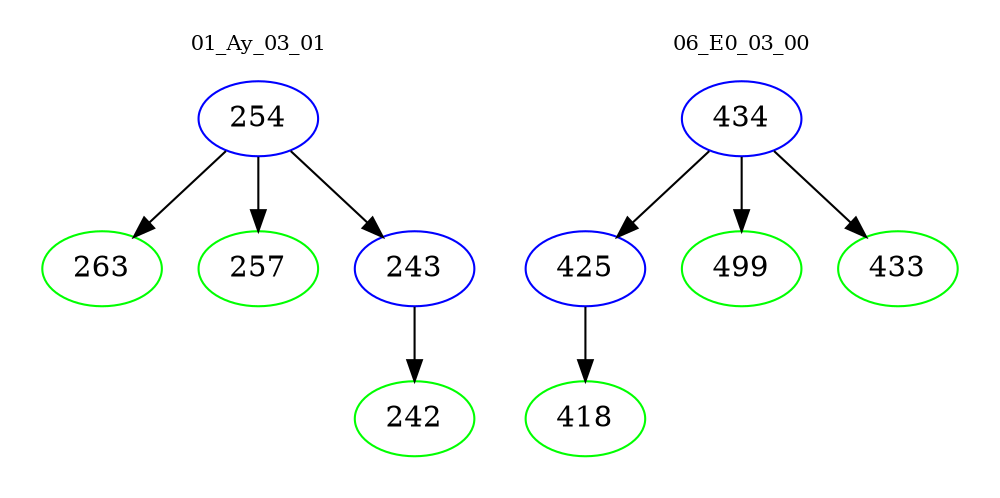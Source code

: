digraph{
subgraph cluster_0 {
color = white
label = "01_Ay_03_01";
fontsize=10;
T0_254 [label="254", color="blue"]
T0_254 -> T0_263 [color="black"]
T0_263 [label="263", color="green"]
T0_254 -> T0_257 [color="black"]
T0_257 [label="257", color="green"]
T0_254 -> T0_243 [color="black"]
T0_243 [label="243", color="blue"]
T0_243 -> T0_242 [color="black"]
T0_242 [label="242", color="green"]
}
subgraph cluster_1 {
color = white
label = "06_E0_03_00";
fontsize=10;
T1_434 [label="434", color="blue"]
T1_434 -> T1_425 [color="black"]
T1_425 [label="425", color="blue"]
T1_425 -> T1_418 [color="black"]
T1_418 [label="418", color="green"]
T1_434 -> T1_499 [color="black"]
T1_499 [label="499", color="green"]
T1_434 -> T1_433 [color="black"]
T1_433 [label="433", color="green"]
}
}
